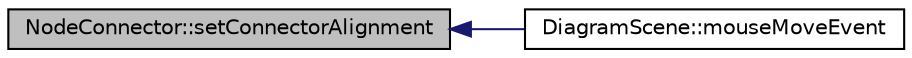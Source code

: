 digraph G
{
  edge [fontname="Helvetica",fontsize="10",labelfontname="Helvetica",labelfontsize="10"];
  node [fontname="Helvetica",fontsize="10",shape=record];
  rankdir="LR";
  Node1 [label="NodeConnector::setConnectorAlignment",height=0.2,width=0.4,color="black", fillcolor="grey75", style="filled" fontcolor="black"];
  Node1 -> Node2 [dir="back",color="midnightblue",fontsize="10",style="solid",fontname="Helvetica"];
  Node2 [label="DiagramScene::mouseMoveEvent",height=0.2,width=0.4,color="black", fillcolor="white", style="filled",URL="$class_diagram_scene.html#a4c0f6af69a806c55da083a110a4eb820",tooltip="[9]"];
}
